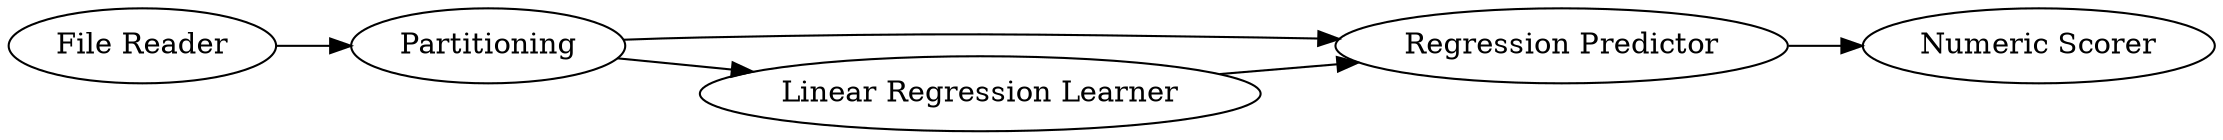 digraph {
	"8921621820319468689_6" [label=Partitioning]
	"8921621820319468689_8" [label="Regression Predictor"]
	"8921621820319468689_9" [label="Numeric Scorer"]
	"8921621820319468689_1" [label="File Reader"]
	"8921621820319468689_7" [label="Linear Regression Learner"]
	"8921621820319468689_6" -> "8921621820319468689_7"
	"8921621820319468689_8" -> "8921621820319468689_9"
	"8921621820319468689_7" -> "8921621820319468689_8"
	"8921621820319468689_1" -> "8921621820319468689_6"
	"8921621820319468689_6" -> "8921621820319468689_8"
	rankdir=LR
}
